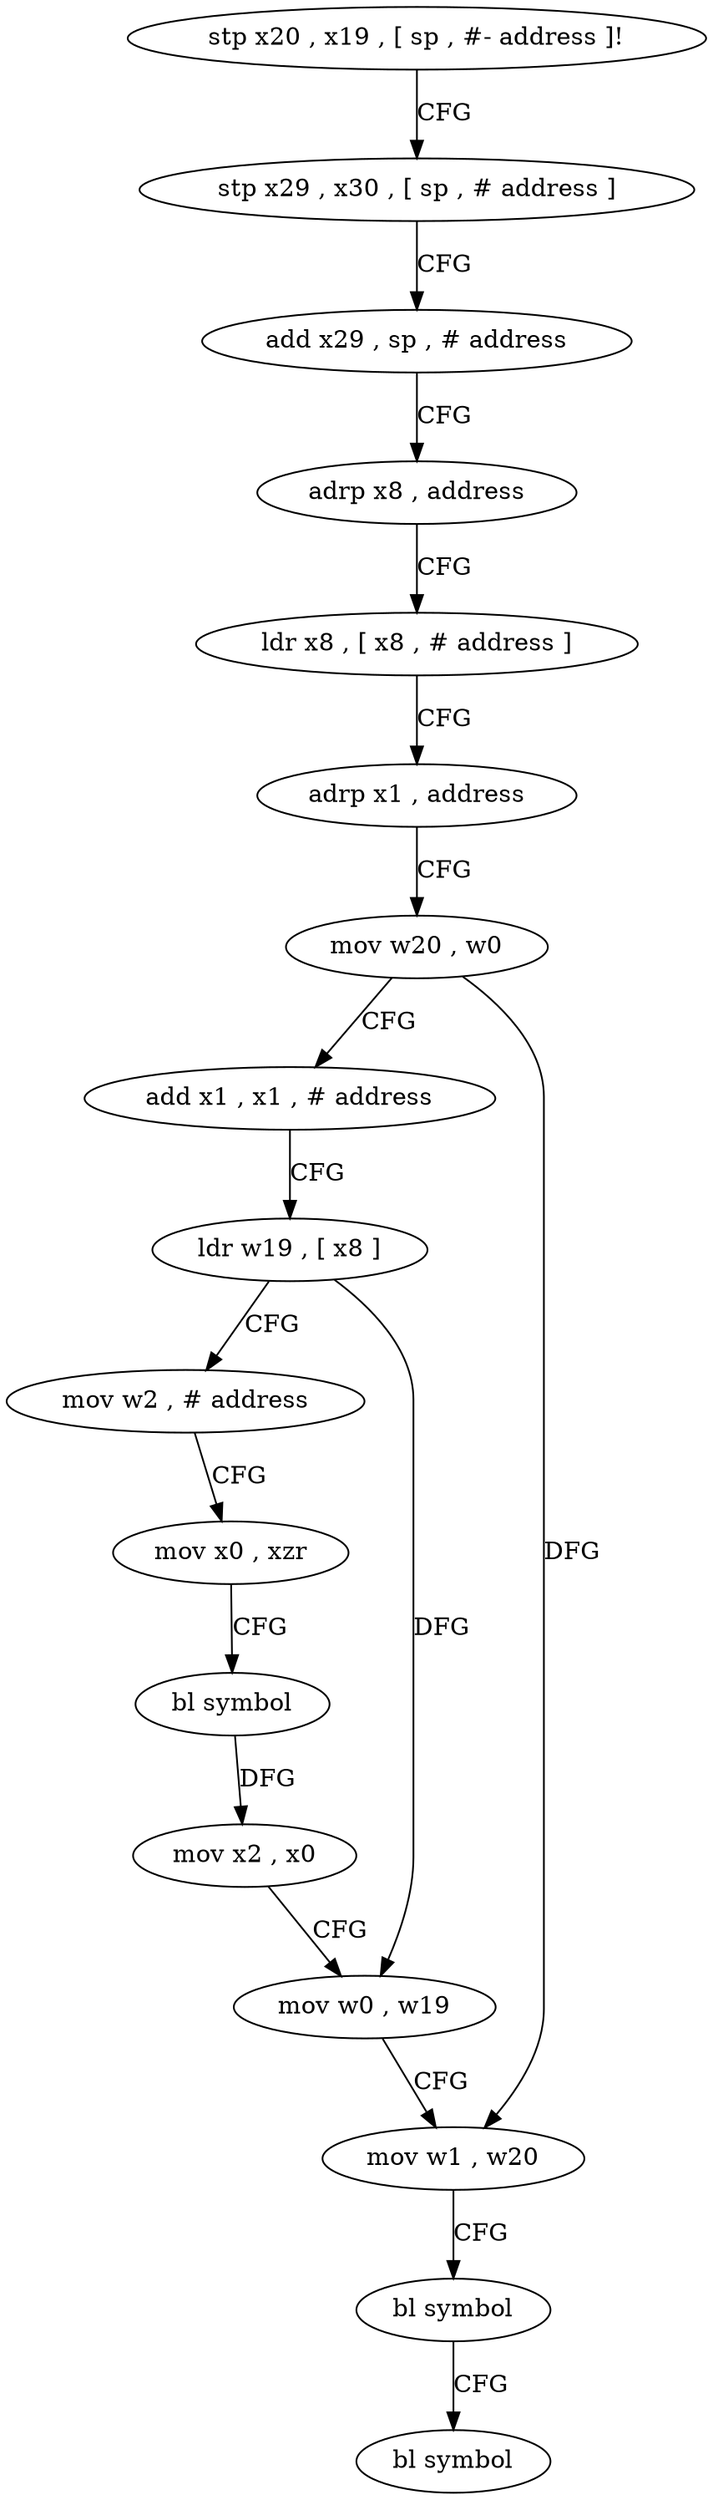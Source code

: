 digraph "func" {
"171016" [label = "stp x20 , x19 , [ sp , #- address ]!" ]
"171020" [label = "stp x29 , x30 , [ sp , # address ]" ]
"171024" [label = "add x29 , sp , # address" ]
"171028" [label = "adrp x8 , address" ]
"171032" [label = "ldr x8 , [ x8 , # address ]" ]
"171036" [label = "adrp x1 , address" ]
"171040" [label = "mov w20 , w0" ]
"171044" [label = "add x1 , x1 , # address" ]
"171048" [label = "ldr w19 , [ x8 ]" ]
"171052" [label = "mov w2 , # address" ]
"171056" [label = "mov x0 , xzr" ]
"171060" [label = "bl symbol" ]
"171064" [label = "mov x2 , x0" ]
"171068" [label = "mov w0 , w19" ]
"171072" [label = "mov w1 , w20" ]
"171076" [label = "bl symbol" ]
"171080" [label = "bl symbol" ]
"171016" -> "171020" [ label = "CFG" ]
"171020" -> "171024" [ label = "CFG" ]
"171024" -> "171028" [ label = "CFG" ]
"171028" -> "171032" [ label = "CFG" ]
"171032" -> "171036" [ label = "CFG" ]
"171036" -> "171040" [ label = "CFG" ]
"171040" -> "171044" [ label = "CFG" ]
"171040" -> "171072" [ label = "DFG" ]
"171044" -> "171048" [ label = "CFG" ]
"171048" -> "171052" [ label = "CFG" ]
"171048" -> "171068" [ label = "DFG" ]
"171052" -> "171056" [ label = "CFG" ]
"171056" -> "171060" [ label = "CFG" ]
"171060" -> "171064" [ label = "DFG" ]
"171064" -> "171068" [ label = "CFG" ]
"171068" -> "171072" [ label = "CFG" ]
"171072" -> "171076" [ label = "CFG" ]
"171076" -> "171080" [ label = "CFG" ]
}
